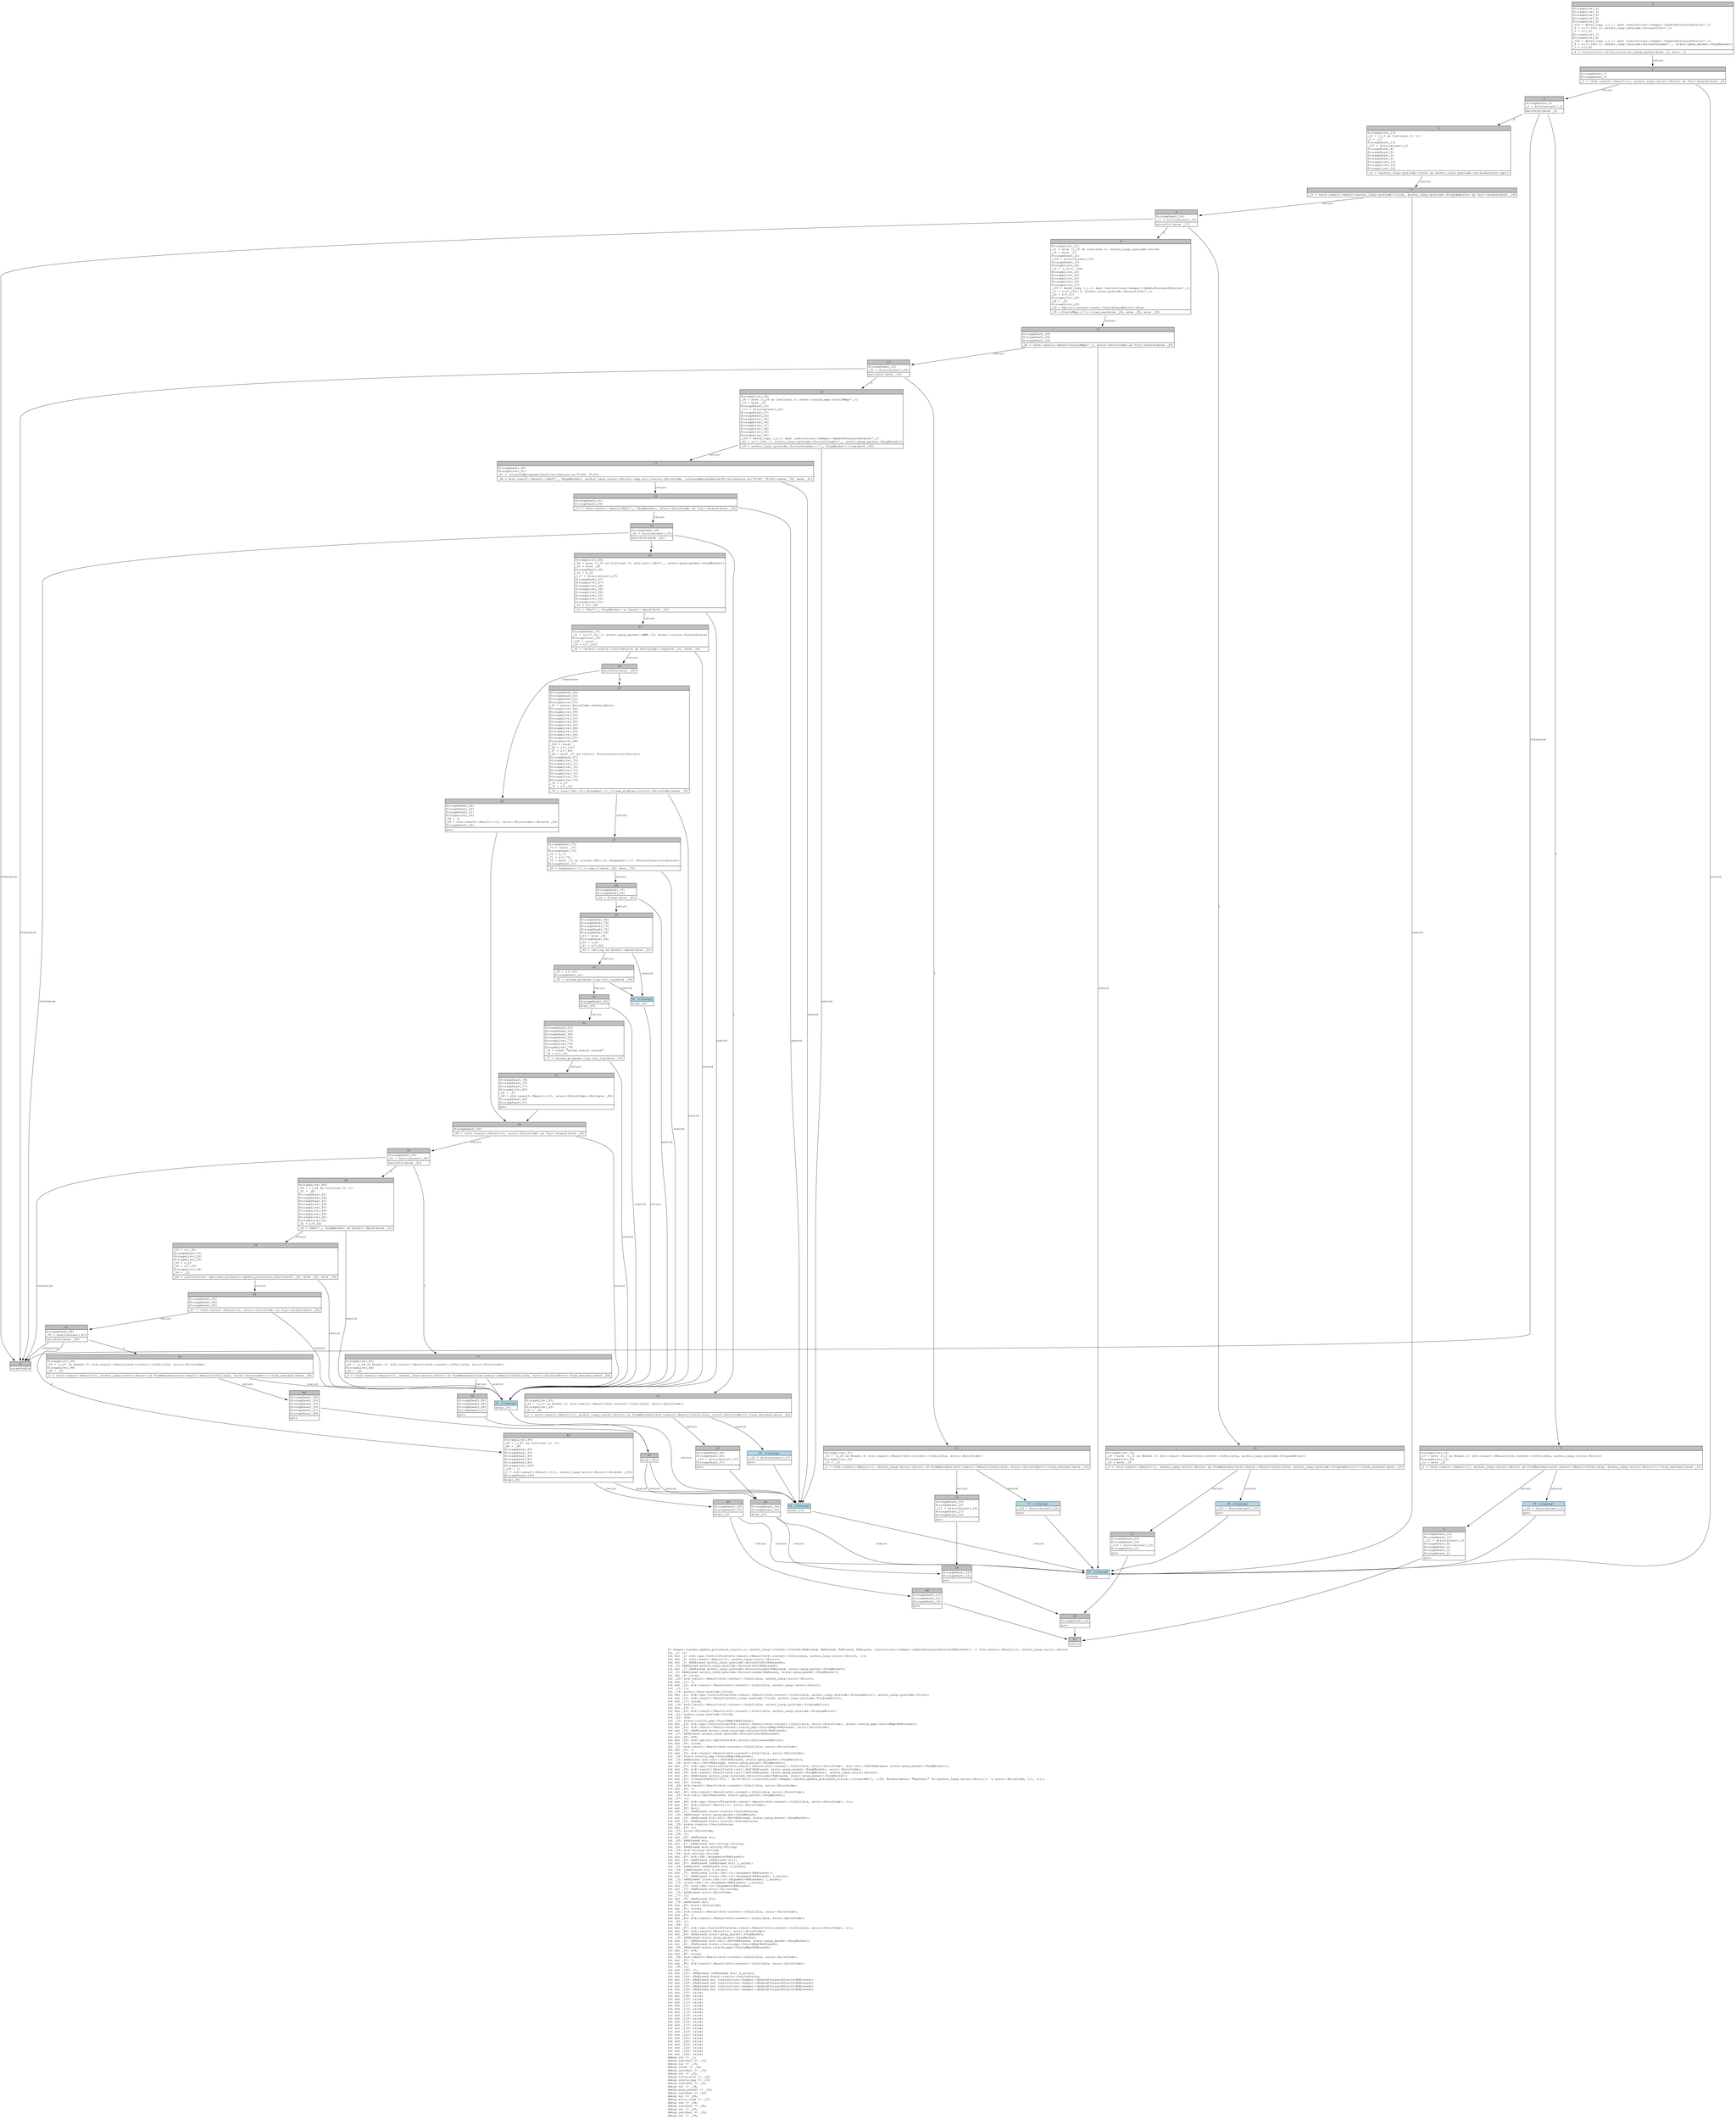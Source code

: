 digraph Mir_0_9310 {
    graph [fontname="Courier, monospace"];
    node [fontname="Courier, monospace"];
    edge [fontname="Courier, monospace"];
    label=<fn keeper::handle_update_prelaunch_oracle(_1: anchor_lang::context::Context&lt;ReErased, ReErased, ReErased, ReErased, instructions::keeper::UpdatePrelaunchOracle&lt;ReErased&gt;&gt;) -&gt; std::result::Result&lt;(), anchor_lang::error::Error&gt;<br align="left"/>let _2: ();<br align="left"/>let mut _3: std::ops::ControlFlow&lt;std::result::Result&lt;std::convert::Infallible, anchor_lang::error::Error&gt;, ()&gt;;<br align="left"/>let mut _4: std::result::Result&lt;(), anchor_lang::error::Error&gt;;<br align="left"/>let mut _5: &amp;ReErased anchor_lang::prelude::AccountInfo&lt;ReErased&gt;;<br align="left"/>let _6: &amp;ReErased anchor_lang::prelude::AccountInfo&lt;ReErased&gt;;<br align="left"/>let mut _7: &amp;ReErased anchor_lang::prelude::AccountLoader&lt;ReErased, state::perp_market::PerpMarket&gt;;<br align="left"/>let _8: &amp;ReErased anchor_lang::prelude::AccountLoader&lt;ReErased, state::perp_market::PerpMarket&gt;;<br align="left"/>let mut _9: isize;<br align="left"/>let _10: std::result::Result&lt;std::convert::Infallible, anchor_lang::error::Error&gt;;<br align="left"/>let mut _11: !;<br align="left"/>let mut _12: std::result::Result&lt;std::convert::Infallible, anchor_lang::error::Error&gt;;<br align="left"/>let _13: ();<br align="left"/>let _14: anchor_lang::prelude::Clock;<br align="left"/>let mut _15: std::ops::ControlFlow&lt;std::result::Result&lt;std::convert::Infallible, anchor_lang::prelude::ProgramError&gt;, anchor_lang::prelude::Clock&gt;;<br align="left"/>let mut _16: std::result::Result&lt;anchor_lang::prelude::Clock, anchor_lang::prelude::ProgramError&gt;;<br align="left"/>let mut _17: isize;<br align="left"/>let _18: std::result::Result&lt;std::convert::Infallible, anchor_lang::prelude::ProgramError&gt;;<br align="left"/>let mut _19: !;<br align="left"/>let mut _20: std::result::Result&lt;std::convert::Infallible, anchor_lang::prelude::ProgramError&gt;;<br align="left"/>let _21: anchor_lang::prelude::Clock;<br align="left"/>let _22: u64;<br align="left"/>let _23: state::oracle_map::OracleMap&lt;ReErased&gt;;<br align="left"/>let mut _24: std::ops::ControlFlow&lt;std::result::Result&lt;std::convert::Infallible, error::ErrorCode&gt;, state::oracle_map::OracleMap&lt;ReErased&gt;&gt;;<br align="left"/>let mut _25: std::result::Result&lt;state::oracle_map::OracleMap&lt;ReErased&gt;, error::ErrorCode&gt;;<br align="left"/>let mut _26: &amp;ReErased anchor_lang::prelude::AccountInfo&lt;ReErased&gt;;<br align="left"/>let _27: &amp;ReErased anchor_lang::prelude::AccountInfo&lt;ReErased&gt;;<br align="left"/>let mut _28: u64;<br align="left"/>let mut _29: std::option::Option&lt;state::state::OracleGuardRails&gt;;<br align="left"/>let mut _30: isize;<br align="left"/>let _31: std::result::Result&lt;std::convert::Infallible, error::ErrorCode&gt;;<br align="left"/>let mut _32: !;<br align="left"/>let mut _33: std::result::Result&lt;std::convert::Infallible, error::ErrorCode&gt;;<br align="left"/>let _34: state::oracle_map::OracleMap&lt;ReErased&gt;;<br align="left"/>let _35: &amp;ReErased std::cell::Ref&lt;ReErased, state::perp_market::PerpMarket&gt;;<br align="left"/>let _36: std::cell::Ref&lt;ReErased, state::perp_market::PerpMarket&gt;;<br align="left"/>let mut _37: std::ops::ControlFlow&lt;std::result::Result&lt;std::convert::Infallible, error::ErrorCode&gt;, std::cell::Ref&lt;ReErased, state::perp_market::PerpMarket&gt;&gt;;<br align="left"/>let mut _38: std::result::Result&lt;std::cell::Ref&lt;ReErased, state::perp_market::PerpMarket&gt;, error::ErrorCode&gt;;<br align="left"/>let mut _39: std::result::Result&lt;std::cell::Ref&lt;ReErased, state::perp_market::PerpMarket&gt;, anchor_lang::error::Error&gt;;<br align="left"/>let mut _40: &amp;ReErased anchor_lang::prelude::AccountLoader&lt;ReErased, state::perp_market::PerpMarket&gt;;<br align="left"/>let mut _41: Closure(DefId(0:9311 ~ drift[d311]::instructions::keeper::handle_update_prelaunch_oracle::{closure#0}), [i32, Binder(extern &quot;RustCall&quot; fn((anchor_lang::error::Error,)) -&gt; error::ErrorCode, []), ()]);<br align="left"/>let mut _42: isize;<br align="left"/>let _43: std::result::Result&lt;std::convert::Infallible, error::ErrorCode&gt;;<br align="left"/>let mut _44: !;<br align="left"/>let mut _45: std::result::Result&lt;std::convert::Infallible, error::ErrorCode&gt;;<br align="left"/>let _46: std::cell::Ref&lt;ReErased, state::perp_market::PerpMarket&gt;;<br align="left"/>let _47: ();<br align="left"/>let mut _48: std::ops::ControlFlow&lt;std::result::Result&lt;std::convert::Infallible, error::ErrorCode&gt;, ()&gt;;<br align="left"/>let mut _49: std::result::Result&lt;(), error::ErrorCode&gt;;<br align="left"/>let mut _50: bool;<br align="left"/>let mut _51: &amp;ReErased state::oracle::OracleSource;<br align="left"/>let _52: &amp;ReErased state::perp_market::PerpMarket;<br align="left"/>let mut _53: &amp;ReErased std::cell::Ref&lt;ReErased, state::perp_market::PerpMarket&gt;;<br align="left"/>let mut _54: &amp;ReErased state::oracle::OracleSource;<br align="left"/>let _55: state::oracle::OracleSource;<br align="left"/>let mut _56: ();<br align="left"/>let _57: error::ErrorCode;<br align="left"/>let _58: ();<br align="left"/>let mut _59: &amp;ReErased str;<br align="left"/>let _60: &amp;ReErased str;<br align="left"/>let mut _61: &amp;ReErased std::string::String;<br align="left"/>let _62: &amp;ReErased std::string::String;<br align="left"/>let _63: std::string::String;<br align="left"/>let _64: std::string::String;<br align="left"/>let mut _65: std::fmt::Arguments&lt;ReErased&gt;;<br align="left"/>let mut _66: &amp;ReErased [&amp;ReErased str];<br align="left"/>let mut _67: &amp;ReErased [&amp;ReErased str; 2_usize];<br align="left"/>let _68: &amp;ReErased [&amp;ReErased str; 2_usize];<br align="left"/>let _69: [&amp;ReErased str; 2_usize];<br align="left"/>let mut _70: &amp;ReErased [core::fmt::rt::Argument&lt;ReErased&gt;];<br align="left"/>let mut _71: &amp;ReErased [core::fmt::rt::Argument&lt;ReErased&gt;; 1_usize];<br align="left"/>let _72: &amp;ReErased [core::fmt::rt::Argument&lt;ReErased&gt;; 1_usize];<br align="left"/>let _73: [core::fmt::rt::Argument&lt;ReErased&gt;; 1_usize];<br align="left"/>let mut _74: core::fmt::rt::Argument&lt;ReErased&gt;;<br align="left"/>let mut _75: &amp;ReErased error::ErrorCode;<br align="left"/>let _76: &amp;ReErased error::ErrorCode;<br align="left"/>let _77: ();<br align="left"/>let mut _78: &amp;ReErased str;<br align="left"/>let _79: &amp;ReErased str;<br align="left"/>let mut _80: error::ErrorCode;<br align="left"/>let mut _81: isize;<br align="left"/>let _82: std::result::Result&lt;std::convert::Infallible, error::ErrorCode&gt;;<br align="left"/>let mut _83: !;<br align="left"/>let mut _84: std::result::Result&lt;std::convert::Infallible, error::ErrorCode&gt;;<br align="left"/>let _85: ();<br align="left"/>let _86: ();<br align="left"/>let mut _87: std::ops::ControlFlow&lt;std::result::Result&lt;std::convert::Infallible, error::ErrorCode&gt;, ()&gt;;<br align="left"/>let mut _88: std::result::Result&lt;(), error::ErrorCode&gt;;<br align="left"/>let mut _89: &amp;ReErased state::perp_market::PerpMarket;<br align="left"/>let _90: &amp;ReErased state::perp_market::PerpMarket;<br align="left"/>let mut _91: &amp;ReErased std::cell::Ref&lt;ReErased, state::perp_market::PerpMarket&gt;;<br align="left"/>let mut _92: &amp;ReErased state::oracle_map::OracleMap&lt;ReErased&gt;;<br align="left"/>let _93: &amp;ReErased state::oracle_map::OracleMap&lt;ReErased&gt;;<br align="left"/>let mut _94: u64;<br align="left"/>let mut _95: isize;<br align="left"/>let _96: std::result::Result&lt;std::convert::Infallible, error::ErrorCode&gt;;<br align="left"/>let mut _97: !;<br align="left"/>let mut _98: std::result::Result&lt;std::convert::Infallible, error::ErrorCode&gt;;<br align="left"/>let _99: ();<br align="left"/>let mut _100: ();<br align="left"/>let mut _101: &amp;ReErased [&amp;ReErased str; 2_usize];<br align="left"/>let mut _102: &amp;ReErased state::oracle::OracleSource;<br align="left"/>let mut _103: &amp;ReErased mut instructions::keeper::UpdatePrelaunchOracle&lt;ReErased&gt;;<br align="left"/>let mut _104: &amp;ReErased mut instructions::keeper::UpdatePrelaunchOracle&lt;ReErased&gt;;<br align="left"/>let mut _105: &amp;ReErased mut instructions::keeper::UpdatePrelaunchOracle&lt;ReErased&gt;;<br align="left"/>let mut _106: &amp;ReErased mut instructions::keeper::UpdatePrelaunchOracle&lt;ReErased&gt;;<br align="left"/>let mut _107: isize;<br align="left"/>let mut _108: isize;<br align="left"/>let mut _109: isize;<br align="left"/>let mut _110: isize;<br align="left"/>let mut _111: isize;<br align="left"/>let mut _112: isize;<br align="left"/>let mut _113: isize;<br align="left"/>let mut _114: isize;<br align="left"/>let mut _115: isize;<br align="left"/>let mut _116: isize;<br align="left"/>let mut _117: isize;<br align="left"/>let mut _118: isize;<br align="left"/>let mut _119: isize;<br align="left"/>let mut _120: isize;<br align="left"/>let mut _121: isize;<br align="left"/>let mut _122: isize;<br align="left"/>let mut _123: isize;<br align="left"/>let mut _124: isize;<br align="left"/>let mut _125: isize;<br align="left"/>let mut _126: isize;<br align="left"/>debug ctx =&gt; _1;<br align="left"/>debug residual =&gt; _10;<br align="left"/>debug val =&gt; _13;<br align="left"/>debug clock =&gt; _14;<br align="left"/>debug residual =&gt; _18;<br align="left"/>debug val =&gt; _21;<br align="left"/>debug clock_slot =&gt; _22;<br align="left"/>debug oracle_map =&gt; _23;<br align="left"/>debug residual =&gt; _31;<br align="left"/>debug val =&gt; _34;<br align="left"/>debug perp_market =&gt; _35;<br align="left"/>debug residual =&gt; _43;<br align="left"/>debug val =&gt; _46;<br align="left"/>debug error_code =&gt; _57;<br align="left"/>debug res =&gt; _64;<br align="left"/>debug residual =&gt; _82;<br align="left"/>debug val =&gt; _85;<br align="left"/>debug residual =&gt; _96;<br align="left"/>debug val =&gt; _99;<br align="left"/>>;
    bb0__0_9310 [shape="none", label=<<table border="0" cellborder="1" cellspacing="0"><tr><td bgcolor="gray" align="center" colspan="1">0</td></tr><tr><td align="left" balign="left">StorageLive(_2)<br/>StorageLive(_3)<br/>StorageLive(_4)<br/>StorageLive(_5)<br/>StorageLive(_6)<br/>_103 = deref_copy (_1.1: &amp;mut instructions::keeper::UpdatePrelaunchOracle&lt;'_&gt;)<br/>_6 = &amp;((*_103).2: anchor_lang::prelude::AccountInfo&lt;'_&gt;)<br/>_5 = &amp;(*_6)<br/>StorageLive(_7)<br/>StorageLive(_8)<br/>_104 = deref_copy (_1.1: &amp;mut instructions::keeper::UpdatePrelaunchOracle&lt;'_&gt;)<br/>_8 = &amp;((*_104).1: anchor_lang::prelude::AccountLoader&lt;'_, state::perp_market::PerpMarket&gt;)<br/>_7 = &amp;(*_8)<br/></td></tr><tr><td align="left">_4 = constraints::valid_oracle_for_perp_market(move _5, move _7)</td></tr></table>>];
    bb1__0_9310 [shape="none", label=<<table border="0" cellborder="1" cellspacing="0"><tr><td bgcolor="gray" align="center" colspan="1">1</td></tr><tr><td align="left" balign="left">StorageDead(_7)<br/>StorageDead(_5)<br/></td></tr><tr><td align="left">_3 = &lt;std::result::Result&lt;(), anchor_lang::error::Error&gt; as Try&gt;::branch(move _4)</td></tr></table>>];
    bb2__0_9310 [shape="none", label=<<table border="0" cellborder="1" cellspacing="0"><tr><td bgcolor="gray" align="center" colspan="1">2</td></tr><tr><td align="left" balign="left">StorageDead(_4)<br/>_9 = discriminant(_3)<br/></td></tr><tr><td align="left">switchInt(move _9)</td></tr></table>>];
    bb3__0_9310 [shape="none", label=<<table border="0" cellborder="1" cellspacing="0"><tr><td bgcolor="gray" align="center" colspan="1">3</td></tr><tr><td align="left" balign="left">StorageLive(_13)<br/>_13 = ((_3 as Continue).0: ())<br/>_2 = _13<br/>StorageDead(_13)<br/>_107 = discriminant(_3)<br/>StorageDead(_8)<br/>StorageDead(_6)<br/>StorageDead(_3)<br/>StorageDead(_2)<br/>StorageLive(_14)<br/>StorageLive(_15)<br/>StorageLive(_16)<br/></td></tr><tr><td align="left">_16 = &lt;anchor_lang::prelude::Clock as anchor_lang::prelude::SolanaSysvar&gt;::get()</td></tr></table>>];
    bb4__0_9310 [shape="none", label=<<table border="0" cellborder="1" cellspacing="0"><tr><td bgcolor="gray" align="center" colspan="1">4</td></tr><tr><td align="left">unreachable</td></tr></table>>];
    bb5__0_9310 [shape="none", label=<<table border="0" cellborder="1" cellspacing="0"><tr><td bgcolor="gray" align="center" colspan="1">5</td></tr><tr><td align="left" balign="left">StorageLive(_10)<br/>_10 = move ((_3 as Break).0: std::result::Result&lt;std::convert::Infallible, anchor_lang::error::Error&gt;)<br/>StorageLive(_12)<br/>_12 = move _10<br/></td></tr><tr><td align="left">_0 = &lt;std::result::Result&lt;(), anchor_lang::error::Error&gt; as FromResidual&lt;std::result::Result&lt;Infallible, anchor_lang::error::Error&gt;&gt;&gt;::from_residual(move _12)</td></tr></table>>];
    bb6__0_9310 [shape="none", label=<<table border="0" cellborder="1" cellspacing="0"><tr><td bgcolor="gray" align="center" colspan="1">6</td></tr><tr><td align="left" balign="left">StorageDead(_12)<br/>StorageDead(_10)<br/>_121 = discriminant(_3)<br/>StorageDead(_8)<br/>StorageDead(_6)<br/>StorageDead(_3)<br/>StorageDead(_2)<br/></td></tr><tr><td align="left">goto</td></tr></table>>];
    bb7__0_9310 [shape="none", label=<<table border="0" cellborder="1" cellspacing="0"><tr><td bgcolor="gray" align="center" colspan="1">7</td></tr><tr><td align="left">_15 = &lt;std::result::Result&lt;anchor_lang::prelude::Clock, anchor_lang::prelude::ProgramError&gt; as Try&gt;::branch(move _16)</td></tr></table>>];
    bb8__0_9310 [shape="none", label=<<table border="0" cellborder="1" cellspacing="0"><tr><td bgcolor="gray" align="center" colspan="1">8</td></tr><tr><td align="left" balign="left">StorageDead(_16)<br/>_17 = discriminant(_15)<br/></td></tr><tr><td align="left">switchInt(move _17)</td></tr></table>>];
    bb9__0_9310 [shape="none", label=<<table border="0" cellborder="1" cellspacing="0"><tr><td bgcolor="gray" align="center" colspan="1">9</td></tr><tr><td align="left" balign="left">StorageLive(_21)<br/>_21 = move ((_15 as Continue).0: anchor_lang::prelude::Clock)<br/>_14 = move _21<br/>StorageDead(_21)<br/>_109 = discriminant(_15)<br/>StorageDead(_15)<br/>StorageLive(_22)<br/>_22 = (_14.0: u64)<br/>StorageLive(_23)<br/>StorageLive(_24)<br/>StorageLive(_25)<br/>StorageLive(_26)<br/>StorageLive(_27)<br/>_105 = deref_copy (_1.1: &amp;mut instructions::keeper::UpdatePrelaunchOracle&lt;'_&gt;)<br/>_27 = &amp;((*_105).2: anchor_lang::prelude::AccountInfo&lt;'_&gt;)<br/>_26 = &amp;(*_27)<br/>StorageLive(_28)<br/>_28 = _22<br/>StorageLive(_29)<br/>_29 = Option::&lt;state::state::OracleGuardRails&gt;::None<br/></td></tr><tr><td align="left">_25 = OracleMap::&lt;'_&gt;::load_one(move _26, move _28, move _29)</td></tr></table>>];
    bb10__0_9310 [shape="none", label=<<table border="0" cellborder="1" cellspacing="0"><tr><td bgcolor="gray" align="center" colspan="1">10</td></tr><tr><td align="left" balign="left">StorageLive(_18)<br/>_18 = move ((_15 as Break).0: std::result::Result&lt;std::convert::Infallible, anchor_lang::prelude::ProgramError&gt;)<br/>StorageLive(_20)<br/>_20 = move _18<br/></td></tr><tr><td align="left">_0 = &lt;std::result::Result&lt;(), anchor_lang::error::Error&gt; as FromResidual&lt;std::result::Result&lt;Infallible, anchor_lang::prelude::ProgramError&gt;&gt;&gt;::from_residual(move _20)</td></tr></table>>];
    bb11__0_9310 [shape="none", label=<<table border="0" cellborder="1" cellspacing="0"><tr><td bgcolor="gray" align="center" colspan="1">11</td></tr><tr><td align="left" balign="left">StorageDead(_20)<br/>StorageDead(_18)<br/>_119 = discriminant(_15)<br/>StorageDead(_15)<br/></td></tr><tr><td align="left">goto</td></tr></table>>];
    bb12__0_9310 [shape="none", label=<<table border="0" cellborder="1" cellspacing="0"><tr><td bgcolor="gray" align="center" colspan="1">12</td></tr><tr><td align="left" balign="left">StorageDead(_29)<br/>StorageDead(_28)<br/>StorageDead(_26)<br/></td></tr><tr><td align="left">_24 = &lt;std::result::Result&lt;OracleMap&lt;'_&gt;, error::ErrorCode&gt; as Try&gt;::branch(move _25)</td></tr></table>>];
    bb13__0_9310 [shape="none", label=<<table border="0" cellborder="1" cellspacing="0"><tr><td bgcolor="gray" align="center" colspan="1">13</td></tr><tr><td align="left" balign="left">StorageDead(_25)<br/>_30 = discriminant(_24)<br/></td></tr><tr><td align="left">switchInt(move _30)</td></tr></table>>];
    bb14__0_9310 [shape="none", label=<<table border="0" cellborder="1" cellspacing="0"><tr><td bgcolor="gray" align="center" colspan="1">14</td></tr><tr><td align="left" balign="left">StorageLive(_34)<br/>_34 = move ((_24 as Continue).0: state::oracle_map::OracleMap&lt;'_&gt;)<br/>_23 = move _34<br/>StorageDead(_34)<br/>_113 = discriminant(_24)<br/>StorageDead(_27)<br/>StorageDead(_24)<br/>StorageLive(_35)<br/>StorageLive(_36)<br/>StorageLive(_37)<br/>StorageLive(_38)<br/>StorageLive(_39)<br/>StorageLive(_40)<br/>_106 = deref_copy (_1.1: &amp;mut instructions::keeper::UpdatePrelaunchOracle&lt;'_&gt;)<br/>_40 = &amp;((*_106).1: anchor_lang::prelude::AccountLoader&lt;'_, state::perp_market::PerpMarket&gt;)<br/></td></tr><tr><td align="left">_39 = anchor_lang::prelude::AccountLoader::&lt;'_, PerpMarket&gt;::load(move _40)</td></tr></table>>];
    bb15__0_9310 [shape="none", label=<<table border="0" cellborder="1" cellspacing="0"><tr><td bgcolor="gray" align="center" colspan="1">15</td></tr><tr><td align="left" balign="left">StorageLive(_31)<br/>_31 = ((_24 as Break).0: std::result::Result&lt;std::convert::Infallible, error::ErrorCode&gt;)<br/>StorageLive(_33)<br/>_33 = _31<br/></td></tr><tr><td align="left">_0 = &lt;std::result::Result&lt;(), anchor_lang::error::Error&gt; as FromResidual&lt;std::result::Result&lt;Infallible, error::ErrorCode&gt;&gt;&gt;::from_residual(move _33)</td></tr></table>>];
    bb16__0_9310 [shape="none", label=<<table border="0" cellborder="1" cellspacing="0"><tr><td bgcolor="gray" align="center" colspan="1">16</td></tr><tr><td align="left" balign="left">StorageDead(_33)<br/>StorageDead(_31)<br/>_111 = discriminant(_24)<br/>StorageDead(_27)<br/>StorageDead(_24)<br/></td></tr><tr><td align="left">goto</td></tr></table>>];
    bb17__0_9310 [shape="none", label=<<table border="0" cellborder="1" cellspacing="0"><tr><td bgcolor="gray" align="center" colspan="1">17</td></tr><tr><td align="left" balign="left">StorageDead(_40)<br/>StorageLive(_41)<br/>_41 = {closure@programs/drift/src/macros.rs:70:40: 70:43}<br/></td></tr><tr><td align="left">_38 = std::result::Result::&lt;Ref&lt;'_, PerpMarket&gt;, anchor_lang::error::Error&gt;::map_err::&lt;error::ErrorCode, {closure@programs/drift/src/macros.rs:70:40: 70:43}&gt;(move _39, move _41)</td></tr></table>>];
    bb18__0_9310 [shape="none", label=<<table border="0" cellborder="1" cellspacing="0"><tr><td bgcolor="gray" align="center" colspan="1">18</td></tr><tr><td align="left" balign="left">StorageDead(_41)<br/>StorageDead(_39)<br/></td></tr><tr><td align="left">_37 = &lt;std::result::Result&lt;Ref&lt;'_, PerpMarket&gt;, error::ErrorCode&gt; as Try&gt;::branch(move _38)</td></tr></table>>];
    bb19__0_9310 [shape="none", label=<<table border="0" cellborder="1" cellspacing="0"><tr><td bgcolor="gray" align="center" colspan="1">19</td></tr><tr><td align="left" balign="left">StorageDead(_38)<br/>_42 = discriminant(_37)<br/></td></tr><tr><td align="left">switchInt(move _42)</td></tr></table>>];
    bb20__0_9310 [shape="none", label=<<table border="0" cellborder="1" cellspacing="0"><tr><td bgcolor="gray" align="center" colspan="1">20</td></tr><tr><td align="left" balign="left">StorageLive(_46)<br/>_46 = move ((_37 as Continue).0: std::cell::Ref&lt;'_, state::perp_market::PerpMarket&gt;)<br/>_36 = move _46<br/>StorageDead(_46)<br/>_35 = &amp;_36<br/>_117 = discriminant(_37)<br/>StorageDead(_37)<br/>StorageLive(_47)<br/>StorageLive(_48)<br/>StorageLive(_49)<br/>StorageLive(_50)<br/>StorageLive(_51)<br/>StorageLive(_52)<br/>StorageLive(_53)<br/>_53 = &amp;(*_35)<br/></td></tr><tr><td align="left">_52 = &lt;Ref&lt;'_, PerpMarket&gt; as Deref&gt;::deref(move _53)</td></tr></table>>];
    bb21__0_9310 [shape="none", label=<<table border="0" cellborder="1" cellspacing="0"><tr><td bgcolor="gray" align="center" colspan="1">21</td></tr><tr><td align="left" balign="left">StorageLive(_43)<br/>_43 = ((_37 as Break).0: std::result::Result&lt;std::convert::Infallible, error::ErrorCode&gt;)<br/>StorageLive(_45)<br/>_45 = _43<br/></td></tr><tr><td align="left">_0 = &lt;std::result::Result&lt;(), anchor_lang::error::Error&gt; as FromResidual&lt;std::result::Result&lt;Infallible, error::ErrorCode&gt;&gt;&gt;::from_residual(move _45)</td></tr></table>>];
    bb22__0_9310 [shape="none", label=<<table border="0" cellborder="1" cellspacing="0"><tr><td bgcolor="gray" align="center" colspan="1">22</td></tr><tr><td align="left" balign="left">StorageDead(_45)<br/>StorageDead(_43)<br/>_115 = discriminant(_37)<br/>StorageDead(_37)<br/></td></tr><tr><td align="left">goto</td></tr></table>>];
    bb23__0_9310 [shape="none", label=<<table border="0" cellborder="1" cellspacing="0"><tr><td bgcolor="gray" align="center" colspan="1">23</td></tr><tr><td align="left" balign="left">StorageDead(_53)<br/>_51 = &amp;(((*_52).1: state::perp_market::AMM).72: state::oracle::OracleSource)<br/>StorageLive(_54)<br/>_102 = const _<br/>_54 = &amp;(*_102)<br/></td></tr><tr><td align="left">_50 = &lt;state::oracle::OracleSource as PartialEq&gt;::eq(move _51, move _54)</td></tr></table>>];
    bb24__0_9310 [shape="none", label=<<table border="0" cellborder="1" cellspacing="0"><tr><td bgcolor="gray" align="center" colspan="1">24</td></tr><tr><td align="left">switchInt(move _50)</td></tr></table>>];
    bb25__0_9310 [shape="none", label=<<table border="0" cellborder="1" cellspacing="0"><tr><td bgcolor="gray" align="center" colspan="1">25</td></tr><tr><td align="left" balign="left">StorageDead(_54)<br/>StorageDead(_52)<br/>StorageDead(_51)<br/>StorageLive(_56)<br/>_56 = ()<br/>_49 = std::result::Result::&lt;(), error::ErrorCode&gt;::Ok(move _56)<br/>StorageDead(_56)<br/></td></tr><tr><td align="left">goto</td></tr></table>>];
    bb26__0_9310 [shape="none", label=<<table border="0" cellborder="1" cellspacing="0"><tr><td bgcolor="gray" align="center" colspan="1">26</td></tr><tr><td align="left" balign="left">StorageDead(_54)<br/>StorageDead(_52)<br/>StorageDead(_51)<br/>StorageLive(_57)<br/>_57 = error::ErrorCode::DefaultError<br/>StorageLive(_58)<br/>StorageLive(_59)<br/>StorageLive(_60)<br/>StorageLive(_61)<br/>StorageLive(_62)<br/>StorageLive(_63)<br/>StorageLive(_64)<br/>StorageLive(_65)<br/>StorageLive(_66)<br/>StorageLive(_67)<br/>StorageLive(_68)<br/>_101 = const _<br/>_68 = &amp;(*_101)<br/>_67 = &amp;(*_68)<br/>_66 = move _67 as &amp;[&amp;str] (PointerCoercion(Unsize))<br/>StorageDead(_67)<br/>StorageLive(_70)<br/>StorageLive(_71)<br/>StorageLive(_72)<br/>StorageLive(_73)<br/>StorageLive(_74)<br/>StorageLive(_75)<br/>StorageLive(_76)<br/>_76 = &amp;_57<br/>_75 = &amp;(*_76)<br/></td></tr><tr><td align="left">_74 = core::fmt::rt::Argument::&lt;'_&gt;::new_display::&lt;error::ErrorCode&gt;(move _75)</td></tr></table>>];
    bb27__0_9310 [shape="none", label=<<table border="0" cellborder="1" cellspacing="0"><tr><td bgcolor="gray" align="center" colspan="1">27</td></tr><tr><td align="left" balign="left">StorageDead(_75)<br/>_73 = [move _74]<br/>StorageDead(_74)<br/>_72 = &amp;_73<br/>_71 = &amp;(*_72)<br/>_70 = move _71 as &amp;[core::fmt::rt::Argument&lt;'_&gt;] (PointerCoercion(Unsize))<br/>StorageDead(_71)<br/></td></tr><tr><td align="left">_65 = Arguments::&lt;'_&gt;::new_v1(move _66, move _70)</td></tr></table>>];
    bb28__0_9310 [shape="none", label=<<table border="0" cellborder="1" cellspacing="0"><tr><td bgcolor="gray" align="center" colspan="1">28</td></tr><tr><td align="left" balign="left">StorageDead(_70)<br/>StorageDead(_66)<br/></td></tr><tr><td align="left">_64 = format(move _65)</td></tr></table>>];
    bb29__0_9310 [shape="none", label=<<table border="0" cellborder="1" cellspacing="0"><tr><td bgcolor="gray" align="center" colspan="1">29</td></tr><tr><td align="left" balign="left">StorageDead(_65)<br/>StorageDead(_76)<br/>StorageDead(_73)<br/>StorageDead(_72)<br/>StorageDead(_68)<br/>_63 = move _64<br/>StorageDead(_64)<br/>_62 = &amp;_63<br/>_61 = &amp;(*_62)<br/></td></tr><tr><td align="left">_60 = &lt;String as Deref&gt;::deref(move _61)</td></tr></table>>];
    bb30__0_9310 [shape="none", label=<<table border="0" cellborder="1" cellspacing="0"><tr><td bgcolor="gray" align="center" colspan="1">30</td></tr><tr><td align="left" balign="left">_59 = &amp;(*_60)<br/>StorageDead(_61)<br/></td></tr><tr><td align="left">_58 = solana_program::log::sol_log(move _59)</td></tr></table>>];
    bb31__0_9310 [shape="none", label=<<table border="0" cellborder="1" cellspacing="0"><tr><td bgcolor="gray" align="center" colspan="1">31</td></tr><tr><td align="left" balign="left">StorageDead(_59)<br/></td></tr><tr><td align="left">drop(_63)</td></tr></table>>];
    bb32__0_9310 [shape="none", label=<<table border="0" cellborder="1" cellspacing="0"><tr><td bgcolor="gray" align="center" colspan="1">32</td></tr><tr><td align="left" balign="left">StorageDead(_63)<br/>StorageDead(_62)<br/>StorageDead(_60)<br/>StorageDead(_58)<br/>StorageLive(_77)<br/>StorageLive(_78)<br/>StorageLive(_79)<br/>_79 = const &quot;wrong oracle source&quot;<br/>_78 = &amp;(*_79)<br/></td></tr><tr><td align="left">_77 = solana_program::log::sol_log(move _78)</td></tr></table>>];
    bb33__0_9310 [shape="none", label=<<table border="0" cellborder="1" cellspacing="0"><tr><td bgcolor="gray" align="center" colspan="1">33</td></tr><tr><td align="left" balign="left">StorageDead(_78)<br/>StorageDead(_79)<br/>StorageDead(_77)<br/>StorageLive(_80)<br/>_80 = _57<br/>_49 = std::result::Result::&lt;(), error::ErrorCode&gt;::Err(move _80)<br/>StorageDead(_80)<br/>StorageDead(_57)<br/></td></tr><tr><td align="left">goto</td></tr></table>>];
    bb34__0_9310 [shape="none", label=<<table border="0" cellborder="1" cellspacing="0"><tr><td bgcolor="gray" align="center" colspan="1">34</td></tr><tr><td align="left" balign="left">StorageDead(_50)<br/></td></tr><tr><td align="left">_48 = &lt;std::result::Result&lt;(), error::ErrorCode&gt; as Try&gt;::branch(move _49)</td></tr></table>>];
    bb35__0_9310 [shape="none", label=<<table border="0" cellborder="1" cellspacing="0"><tr><td bgcolor="gray" align="center" colspan="1">35</td></tr><tr><td align="left" balign="left">StorageDead(_49)<br/>_81 = discriminant(_48)<br/></td></tr><tr><td align="left">switchInt(move _81)</td></tr></table>>];
    bb36__0_9310 [shape="none", label=<<table border="0" cellborder="1" cellspacing="0"><tr><td bgcolor="gray" align="center" colspan="1">36</td></tr><tr><td align="left" balign="left">StorageLive(_85)<br/>_85 = ((_48 as Continue).0: ())<br/>_47 = _85<br/>StorageDead(_85)<br/>StorageDead(_48)<br/>StorageDead(_47)<br/>StorageLive(_86)<br/>StorageLive(_87)<br/>StorageLive(_88)<br/>StorageLive(_89)<br/>StorageLive(_90)<br/>StorageLive(_91)<br/>_91 = &amp;(*_35)<br/></td></tr><tr><td align="left">_90 = &lt;Ref&lt;'_, PerpMarket&gt; as Deref&gt;::deref(move _91)</td></tr></table>>];
    bb37__0_9310 [shape="none", label=<<table border="0" cellborder="1" cellspacing="0"><tr><td bgcolor="gray" align="center" colspan="1">37</td></tr><tr><td align="left" balign="left">StorageLive(_82)<br/>_82 = ((_48 as Break).0: std::result::Result&lt;std::convert::Infallible, error::ErrorCode&gt;)<br/>StorageLive(_84)<br/>_84 = _82<br/></td></tr><tr><td align="left">_0 = &lt;std::result::Result&lt;(), anchor_lang::error::Error&gt; as FromResidual&lt;std::result::Result&lt;Infallible, error::ErrorCode&gt;&gt;&gt;::from_residual(move _84)</td></tr></table>>];
    bb38__0_9310 [shape="none", label=<<table border="0" cellborder="1" cellspacing="0"><tr><td bgcolor="gray" align="center" colspan="1">38</td></tr><tr><td align="left" balign="left">StorageDead(_84)<br/>StorageDead(_82)<br/>StorageDead(_48)<br/>StorageDead(_47)<br/></td></tr><tr><td align="left">goto</td></tr></table>>];
    bb39__0_9310 [shape="none", label=<<table border="0" cellborder="1" cellspacing="0"><tr><td bgcolor="gray" align="center" colspan="1">39</td></tr><tr><td align="left" balign="left">_89 = &amp;(*_90)<br/>StorageDead(_91)<br/>StorageLive(_92)<br/>StorageLive(_93)<br/>_93 = &amp;_23<br/>_92 = &amp;(*_93)<br/>StorageLive(_94)<br/>_94 = _22<br/></td></tr><tr><td align="left">_88 = instructions::optional_accounts::update_prelaunch_oracle(move _89, move _92, move _94)</td></tr></table>>];
    bb40__0_9310 [shape="none", label=<<table border="0" cellborder="1" cellspacing="0"><tr><td bgcolor="gray" align="center" colspan="1">40</td></tr><tr><td align="left" balign="left">StorageDead(_94)<br/>StorageDead(_92)<br/>StorageDead(_89)<br/></td></tr><tr><td align="left">_87 = &lt;std::result::Result&lt;(), error::ErrorCode&gt; as Try&gt;::branch(move _88)</td></tr></table>>];
    bb41__0_9310 [shape="none", label=<<table border="0" cellborder="1" cellspacing="0"><tr><td bgcolor="gray" align="center" colspan="1">41</td></tr><tr><td align="left" balign="left">StorageDead(_88)<br/>_95 = discriminant(_87)<br/></td></tr><tr><td align="left">switchInt(move _95)</td></tr></table>>];
    bb42__0_9310 [shape="none", label=<<table border="0" cellborder="1" cellspacing="0"><tr><td bgcolor="gray" align="center" colspan="1">42</td></tr><tr><td align="left" balign="left">StorageLive(_99)<br/>_99 = ((_87 as Continue).0: ())<br/>_86 = _99<br/>StorageDead(_99)<br/>StorageDead(_93)<br/>StorageDead(_90)<br/>StorageDead(_87)<br/>StorageDead(_86)<br/>StorageLive(_100)<br/>_100 = ()<br/>_0 = std::result::Result::&lt;(), anchor_lang::error::Error&gt;::Ok(move _100)<br/>StorageDead(_100)<br/></td></tr><tr><td align="left">drop(_36)</td></tr></table>>];
    bb43__0_9310 [shape="none", label=<<table border="0" cellborder="1" cellspacing="0"><tr><td bgcolor="gray" align="center" colspan="1">43</td></tr><tr><td align="left" balign="left">StorageLive(_96)<br/>_96 = ((_87 as Break).0: std::result::Result&lt;std::convert::Infallible, error::ErrorCode&gt;)<br/>StorageLive(_98)<br/>_98 = _96<br/></td></tr><tr><td align="left">_0 = &lt;std::result::Result&lt;(), anchor_lang::error::Error&gt; as FromResidual&lt;std::result::Result&lt;Infallible, error::ErrorCode&gt;&gt;&gt;::from_residual(move _98)</td></tr></table>>];
    bb44__0_9310 [shape="none", label=<<table border="0" cellborder="1" cellspacing="0"><tr><td bgcolor="gray" align="center" colspan="1">44</td></tr><tr><td align="left" balign="left">StorageDead(_98)<br/>StorageDead(_96)<br/>StorageDead(_93)<br/>StorageDead(_90)<br/>StorageDead(_87)<br/>StorageDead(_86)<br/></td></tr><tr><td align="left">goto</td></tr></table>>];
    bb45__0_9310 [shape="none", label=<<table border="0" cellborder="1" cellspacing="0"><tr><td bgcolor="gray" align="center" colspan="1">45</td></tr><tr><td align="left" balign="left">StorageDead(_36)<br/>StorageDead(_35)<br/></td></tr><tr><td align="left">drop(_23)</td></tr></table>>];
    bb46__0_9310 [shape="none", label=<<table border="0" cellborder="1" cellspacing="0"><tr><td bgcolor="gray" align="center" colspan="1">46</td></tr><tr><td align="left" balign="left">StorageDead(_23)<br/>StorageDead(_22)<br/>StorageDead(_14)<br/></td></tr><tr><td align="left">goto</td></tr></table>>];
    bb47__0_9310 [shape="none", label=<<table border="0" cellborder="1" cellspacing="0"><tr><td bgcolor="gray" align="center" colspan="1">47</td></tr><tr><td align="left">drop(_36)</td></tr></table>>];
    bb48__0_9310 [shape="none", label=<<table border="0" cellborder="1" cellspacing="0"><tr><td bgcolor="gray" align="center" colspan="1">48</td></tr><tr><td align="left" balign="left">StorageDead(_36)<br/>StorageDead(_35)<br/></td></tr><tr><td align="left">drop(_23)</td></tr></table>>];
    bb49__0_9310 [shape="none", label=<<table border="0" cellborder="1" cellspacing="0"><tr><td bgcolor="gray" align="center" colspan="1">49</td></tr><tr><td align="left" balign="left">StorageDead(_23)<br/>StorageDead(_22)<br/></td></tr><tr><td align="left">goto</td></tr></table>>];
    bb50__0_9310 [shape="none", label=<<table border="0" cellborder="1" cellspacing="0"><tr><td bgcolor="gray" align="center" colspan="1">50</td></tr><tr><td align="left" balign="left">StorageDead(_14)<br/></td></tr><tr><td align="left">goto</td></tr></table>>];
    bb51__0_9310 [shape="none", label=<<table border="0" cellborder="1" cellspacing="0"><tr><td bgcolor="gray" align="center" colspan="1">51</td></tr><tr><td align="left">return</td></tr></table>>];
    bb52__0_9310 [shape="none", label=<<table border="0" cellborder="1" cellspacing="0"><tr><td bgcolor="lightblue" align="center" colspan="1">52 (cleanup)</td></tr><tr><td align="left">drop(_63)</td></tr></table>>];
    bb53__0_9310 [shape="none", label=<<table border="0" cellborder="1" cellspacing="0"><tr><td bgcolor="lightblue" align="center" colspan="1">53 (cleanup)</td></tr><tr><td align="left">drop(_36)</td></tr></table>>];
    bb54__0_9310 [shape="none", label=<<table border="0" cellborder="1" cellspacing="0"><tr><td bgcolor="lightblue" align="center" colspan="1">54 (cleanup)</td></tr><tr><td align="left">drop(_23)</td></tr></table>>];
    bb55__0_9310 [shape="none", label=<<table border="0" cellborder="1" cellspacing="0"><tr><td bgcolor="lightblue" align="center" colspan="1">55 (cleanup)</td></tr><tr><td align="left">resume</td></tr></table>>];
    bb56__0_9310 [shape="none", label=<<table border="0" cellborder="1" cellspacing="0"><tr><td bgcolor="lightblue" align="center" colspan="1">56 (cleanup)</td></tr><tr><td align="left" balign="left">_123 = discriminant(_37)<br/></td></tr><tr><td align="left">goto</td></tr></table>>];
    bb57__0_9310 [shape="none", label=<<table border="0" cellborder="1" cellspacing="0"><tr><td bgcolor="lightblue" align="center" colspan="1">57 (cleanup)</td></tr><tr><td align="left" balign="left">_124 = discriminant(_24)<br/></td></tr><tr><td align="left">goto</td></tr></table>>];
    bb58__0_9310 [shape="none", label=<<table border="0" cellborder="1" cellspacing="0"><tr><td bgcolor="lightblue" align="center" colspan="1">58 (cleanup)</td></tr><tr><td align="left" balign="left">_125 = discriminant(_15)<br/></td></tr><tr><td align="left">goto</td></tr></table>>];
    bb59__0_9310 [shape="none", label=<<table border="0" cellborder="1" cellspacing="0"><tr><td bgcolor="lightblue" align="center" colspan="1">59 (cleanup)</td></tr><tr><td align="left" balign="left">_126 = discriminant(_3)<br/></td></tr><tr><td align="left">goto</td></tr></table>>];
    bb0__0_9310 -> bb1__0_9310 [label="return"];
    bb1__0_9310 -> bb2__0_9310 [label="return"];
    bb1__0_9310 -> bb55__0_9310 [label="unwind"];
    bb2__0_9310 -> bb3__0_9310 [label="0"];
    bb2__0_9310 -> bb5__0_9310 [label="1"];
    bb2__0_9310 -> bb4__0_9310 [label="otherwise"];
    bb3__0_9310 -> bb7__0_9310 [label="return"];
    bb5__0_9310 -> bb6__0_9310 [label="return"];
    bb5__0_9310 -> bb59__0_9310 [label="unwind"];
    bb6__0_9310 -> bb51__0_9310 [label=""];
    bb7__0_9310 -> bb8__0_9310 [label="return"];
    bb7__0_9310 -> bb55__0_9310 [label="unwind"];
    bb8__0_9310 -> bb9__0_9310 [label="0"];
    bb8__0_9310 -> bb10__0_9310 [label="1"];
    bb8__0_9310 -> bb4__0_9310 [label="otherwise"];
    bb9__0_9310 -> bb12__0_9310 [label="return"];
    bb10__0_9310 -> bb11__0_9310 [label="return"];
    bb10__0_9310 -> bb58__0_9310 [label="unwind"];
    bb11__0_9310 -> bb50__0_9310 [label=""];
    bb12__0_9310 -> bb13__0_9310 [label="return"];
    bb12__0_9310 -> bb55__0_9310 [label="unwind"];
    bb13__0_9310 -> bb14__0_9310 [label="0"];
    bb13__0_9310 -> bb15__0_9310 [label="1"];
    bb13__0_9310 -> bb4__0_9310 [label="otherwise"];
    bb14__0_9310 -> bb17__0_9310 [label="return"];
    bb14__0_9310 -> bb54__0_9310 [label="unwind"];
    bb15__0_9310 -> bb16__0_9310 [label="return"];
    bb15__0_9310 -> bb57__0_9310 [label="unwind"];
    bb16__0_9310 -> bb49__0_9310 [label=""];
    bb17__0_9310 -> bb18__0_9310 [label="return"];
    bb17__0_9310 -> bb54__0_9310 [label="unwind"];
    bb18__0_9310 -> bb19__0_9310 [label="return"];
    bb18__0_9310 -> bb54__0_9310 [label="unwind"];
    bb19__0_9310 -> bb20__0_9310 [label="0"];
    bb19__0_9310 -> bb21__0_9310 [label="1"];
    bb19__0_9310 -> bb4__0_9310 [label="otherwise"];
    bb20__0_9310 -> bb23__0_9310 [label="return"];
    bb20__0_9310 -> bb53__0_9310 [label="unwind"];
    bb21__0_9310 -> bb22__0_9310 [label="return"];
    bb21__0_9310 -> bb56__0_9310 [label="unwind"];
    bb22__0_9310 -> bb48__0_9310 [label=""];
    bb23__0_9310 -> bb24__0_9310 [label="return"];
    bb23__0_9310 -> bb53__0_9310 [label="unwind"];
    bb24__0_9310 -> bb26__0_9310 [label="0"];
    bb24__0_9310 -> bb25__0_9310 [label="otherwise"];
    bb25__0_9310 -> bb34__0_9310 [label=""];
    bb26__0_9310 -> bb27__0_9310 [label="return"];
    bb26__0_9310 -> bb53__0_9310 [label="unwind"];
    bb27__0_9310 -> bb28__0_9310 [label="return"];
    bb27__0_9310 -> bb53__0_9310 [label="unwind"];
    bb28__0_9310 -> bb29__0_9310 [label="return"];
    bb28__0_9310 -> bb53__0_9310 [label="unwind"];
    bb29__0_9310 -> bb30__0_9310 [label="return"];
    bb29__0_9310 -> bb52__0_9310 [label="unwind"];
    bb30__0_9310 -> bb31__0_9310 [label="return"];
    bb30__0_9310 -> bb52__0_9310 [label="unwind"];
    bb31__0_9310 -> bb32__0_9310 [label="return"];
    bb31__0_9310 -> bb53__0_9310 [label="unwind"];
    bb32__0_9310 -> bb33__0_9310 [label="return"];
    bb32__0_9310 -> bb53__0_9310 [label="unwind"];
    bb33__0_9310 -> bb34__0_9310 [label=""];
    bb34__0_9310 -> bb35__0_9310 [label="return"];
    bb34__0_9310 -> bb53__0_9310 [label="unwind"];
    bb35__0_9310 -> bb36__0_9310 [label="0"];
    bb35__0_9310 -> bb37__0_9310 [label="1"];
    bb35__0_9310 -> bb4__0_9310 [label="otherwise"];
    bb36__0_9310 -> bb39__0_9310 [label="return"];
    bb36__0_9310 -> bb53__0_9310 [label="unwind"];
    bb37__0_9310 -> bb38__0_9310 [label="return"];
    bb37__0_9310 -> bb53__0_9310 [label="unwind"];
    bb38__0_9310 -> bb47__0_9310 [label=""];
    bb39__0_9310 -> bb40__0_9310 [label="return"];
    bb39__0_9310 -> bb53__0_9310 [label="unwind"];
    bb40__0_9310 -> bb41__0_9310 [label="return"];
    bb40__0_9310 -> bb53__0_9310 [label="unwind"];
    bb41__0_9310 -> bb42__0_9310 [label="0"];
    bb41__0_9310 -> bb43__0_9310 [label="1"];
    bb41__0_9310 -> bb4__0_9310 [label="otherwise"];
    bb42__0_9310 -> bb45__0_9310 [label="return"];
    bb42__0_9310 -> bb54__0_9310 [label="unwind"];
    bb43__0_9310 -> bb44__0_9310 [label="return"];
    bb43__0_9310 -> bb53__0_9310 [label="unwind"];
    bb44__0_9310 -> bb47__0_9310 [label=""];
    bb45__0_9310 -> bb46__0_9310 [label="return"];
    bb45__0_9310 -> bb55__0_9310 [label="unwind"];
    bb46__0_9310 -> bb51__0_9310 [label=""];
    bb47__0_9310 -> bb48__0_9310 [label="return"];
    bb47__0_9310 -> bb54__0_9310 [label="unwind"];
    bb48__0_9310 -> bb49__0_9310 [label="return"];
    bb48__0_9310 -> bb55__0_9310 [label="unwind"];
    bb49__0_9310 -> bb50__0_9310 [label=""];
    bb50__0_9310 -> bb51__0_9310 [label=""];
    bb52__0_9310 -> bb53__0_9310 [label="return"];
    bb53__0_9310 -> bb54__0_9310 [label="return"];
    bb54__0_9310 -> bb55__0_9310 [label="return"];
    bb56__0_9310 -> bb54__0_9310 [label=""];
    bb57__0_9310 -> bb55__0_9310 [label=""];
    bb58__0_9310 -> bb55__0_9310 [label=""];
    bb59__0_9310 -> bb55__0_9310 [label=""];
}
